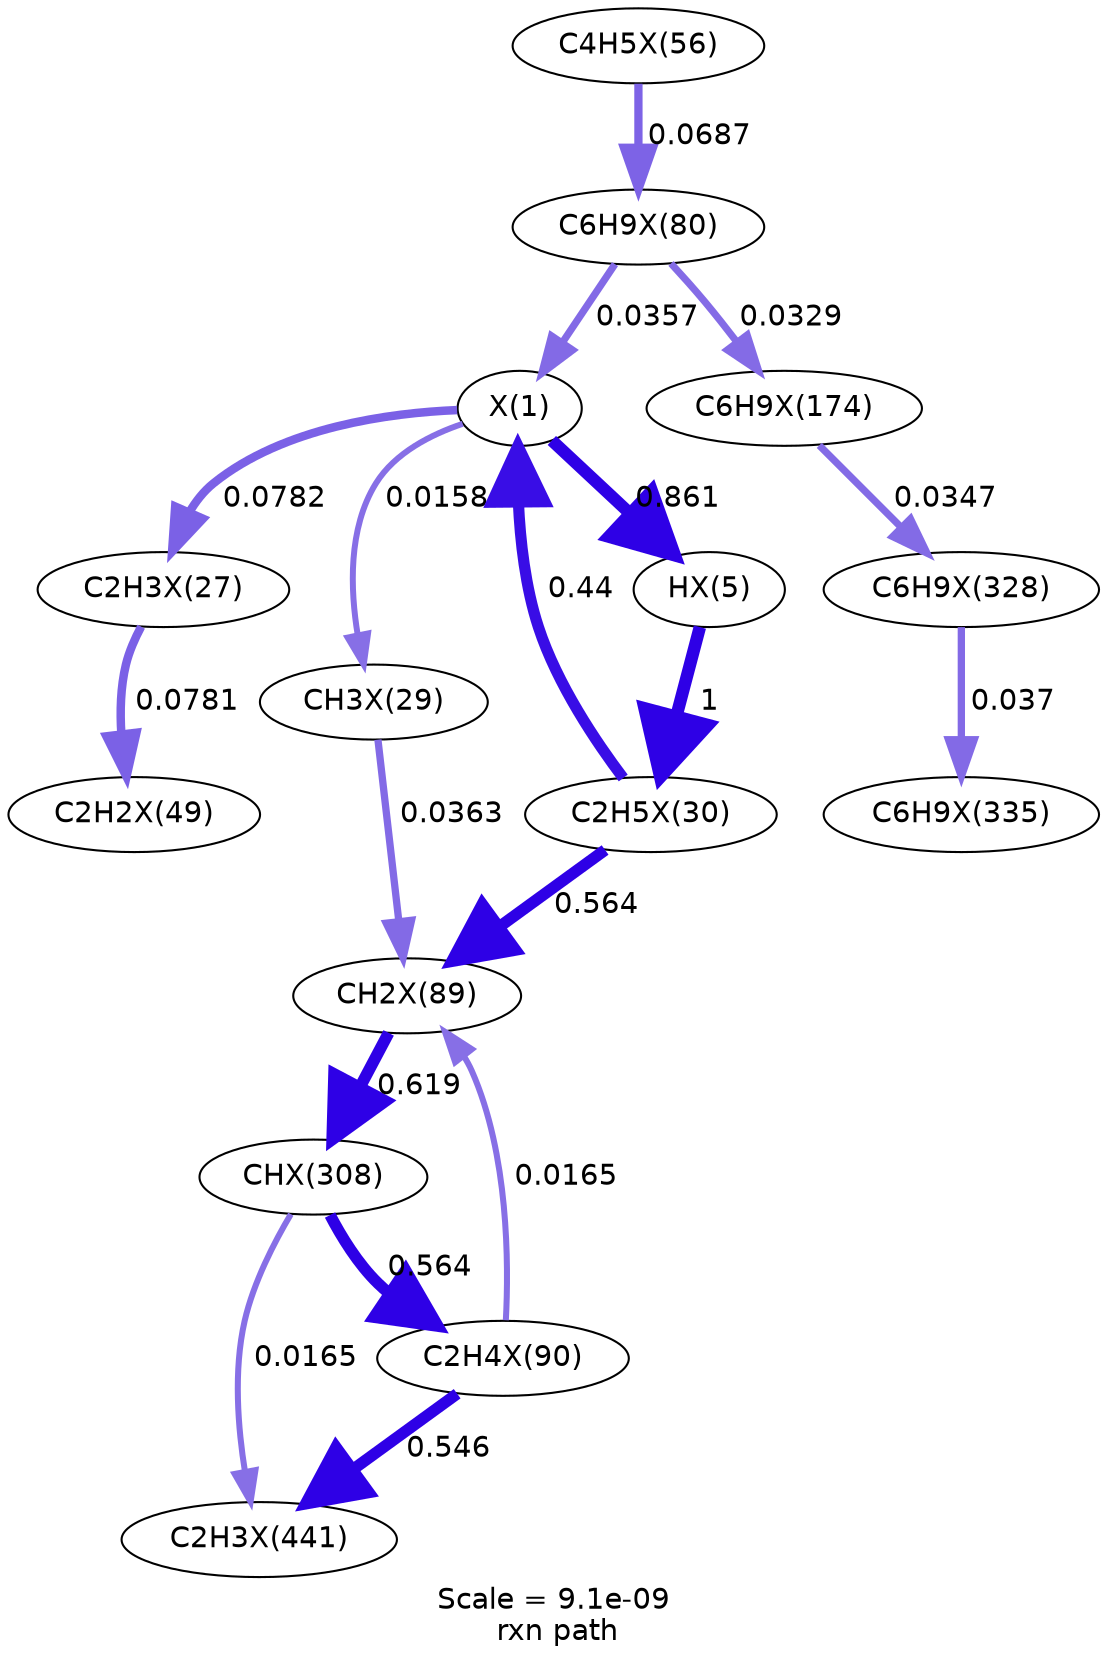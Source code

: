 digraph reaction_paths {
center=1;
s16 -> s17[fontname="Helvetica", style="setlinewidth(5.89)", arrowsize=2.94, color="0.7, 1.36, 0.9"
, label=" 0.861"];
s16 -> s18[fontname="Helvetica", style="setlinewidth(4.08)", arrowsize=2.04, color="0.7, 0.578, 0.9"
, label=" 0.0782"];
s20 -> s16[fontname="Helvetica", style="setlinewidth(5.38)", arrowsize=2.69, color="0.7, 0.94, 0.9"
, label=" 0.44"];
s31 -> s16[fontname="Helvetica", style="setlinewidth(3.48)", arrowsize=1.74, color="0.7, 0.536, 0.9"
, label=" 0.0357"];
s16 -> s19[fontname="Helvetica", style="setlinewidth(2.87)", arrowsize=1.43, color="0.7, 0.516, 0.9"
, label=" 0.0158"];
s17 -> s20[fontname="Helvetica", style="setlinewidth(6)", arrowsize=3, color="0.7, 1.5, 0.9"
, label=" 1"];
s18 -> s27[fontname="Helvetica", style="setlinewidth(4.07)", arrowsize=2.04, color="0.7, 0.578, 0.9"
, label=" 0.0781"];
s28 -> s31[fontname="Helvetica", style="setlinewidth(3.98)", arrowsize=1.99, color="0.7, 0.569, 0.9"
, label=" 0.0687"];
s20 -> s32[fontname="Helvetica", style="setlinewidth(5.57)", arrowsize=2.78, color="0.7, 1.06, 0.9"
, label=" 0.564"];
s31 -> s37[fontname="Helvetica", style="setlinewidth(3.42)", arrowsize=1.71, color="0.7, 0.533, 0.9"
, label=" 0.0329"];
s19 -> s32[fontname="Helvetica", style="setlinewidth(3.5)", arrowsize=1.75, color="0.7, 0.536, 0.9"
, label=" 0.0363"];
s32 -> s39[fontname="Helvetica", style="setlinewidth(5.64)", arrowsize=2.82, color="0.7, 1.12, 0.9"
, label=" 0.619"];
s33 -> s32[fontname="Helvetica", style="setlinewidth(2.9)", arrowsize=1.45, color="0.7, 0.516, 0.9"
, label=" 0.0165"];
s39 -> s33[fontname="Helvetica", style="setlinewidth(5.57)", arrowsize=2.78, color="0.7, 1.06, 0.9"
, label=" 0.564"];
s39 -> s52[fontname="Helvetica", style="setlinewidth(2.9)", arrowsize=1.45, color="0.7, 0.516, 0.9"
, label=" 0.0165"];
s33 -> s52[fontname="Helvetica", style="setlinewidth(5.54)", arrowsize=2.77, color="0.7, 1.05, 0.9"
, label=" 0.546"];
s37 -> s41[fontname="Helvetica", style="setlinewidth(3.46)", arrowsize=1.73, color="0.7, 0.535, 0.9"
, label=" 0.0347"];
s41 -> s45[fontname="Helvetica", style="setlinewidth(3.51)", arrowsize=1.76, color="0.7, 0.537, 0.9"
, label=" 0.037"];
s16 [ fontname="Helvetica", label="X(1)"];
s17 [ fontname="Helvetica", label="HX(5)"];
s18 [ fontname="Helvetica", label="C2H3X(27)"];
s19 [ fontname="Helvetica", label="CH3X(29)"];
s20 [ fontname="Helvetica", label="C2H5X(30)"];
s27 [ fontname="Helvetica", label="C2H2X(49)"];
s28 [ fontname="Helvetica", label="C4H5X(56)"];
s31 [ fontname="Helvetica", label="C6H9X(80)"];
s32 [ fontname="Helvetica", label="CH2X(89)"];
s33 [ fontname="Helvetica", label="C2H4X(90)"];
s37 [ fontname="Helvetica", label="C6H9X(174)"];
s39 [ fontname="Helvetica", label="CHX(308)"];
s41 [ fontname="Helvetica", label="C6H9X(328)"];
s45 [ fontname="Helvetica", label="C6H9X(335)"];
s52 [ fontname="Helvetica", label="C2H3X(441)"];
 label = "Scale = 9.1e-09\l rxn path";
 fontname = "Helvetica";
}
